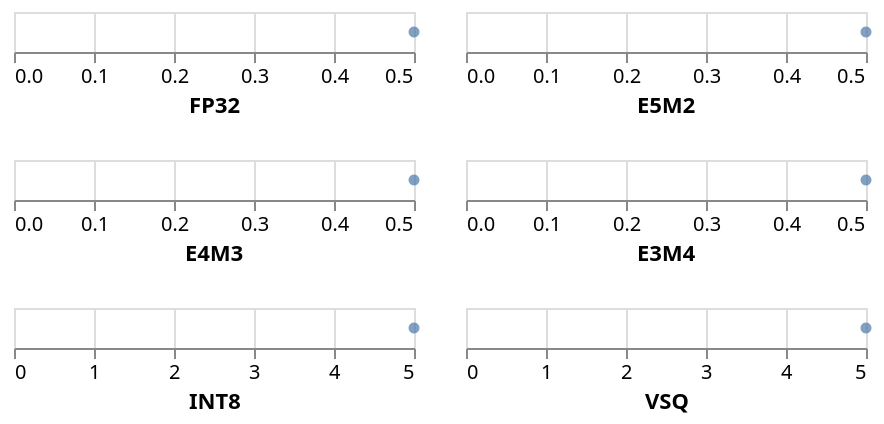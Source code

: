 {
  "$schema": "https://vega.github.io/schema/vega/v5.json",
  "background": "white",
  "padding": 5,
  "data": [
    {"name": "data_FP32", "values": [{"value": 0.5, "type_": "FP32"}]},
    {"name": "data_E5M2", "values": [{"value": 0.5, "type_": "E5M2"}]},
    {"name": "data_E4M3", "values": [{"value": 0.5, "type_": "E4M3"}]},
    {"name": "data_E3M4", "values": [{"value": 0.5, "type_": "E3M4"}]},
    {"name": "data_INT8", "values": [{"value": 5, "type_": "INT8"}]},
    {"name": "data_VSQ", "values": [{"value": 5, "type_": "VSQ"}]}
  ],
  "signals": [
    {"name": "childWidth", "value": 200},
    {"name": "childHeight", "value": 20},
    {"name": "point_color", "value": "#4c78a8"}
  ],
  "layout": {"padding": 20, "columns": 2, "bounds": "full", "align": "all"},
  "marks": [
    {
      "type": "group",
      "name": "child__FP32_group",
      "style": "cell",
      "encode": {
        "update": {
          "width": {"signal": "childWidth"},
          "height": {"signal": "childHeight"}
        }
      },
      "signals": [{"name": "height", "update": "childHeight"}],
      "marks": [
        {
          "name": "child__FP32_marks",
          "type": "symbol",
          "style": ["point"],
          "from": {"data": "data_FP32"},
          "encode": {
            "update": {
              "opacity": {"value": 0.7},
              "fill": {"signal": "point_color"},
              "ariaRoleDescription": {"value": "point"},
              "description": {
                "signal": "\"datum.type_: \" + (format(datum[\"value\"], \"\"))"
              },
              "x": {"scale": "child__FP32_x", "field": "value"},
              "y": {"signal": "childHeight", "mult": 0.5},
              "tooltip": [{"signal": "{\"value\":datum[\"value\"]}"}]
            }
          }
        }
      ],
      "axes": [
        {
          "scale": "child__FP32_x",
          "orient": "bottom",
          "grid": true,
          "tickCount": {"signal": "ceil(childWidth/40)"},
          "domain": false,
          "labels": false,
          "aria": false,
          "maxExtent": 0,
          "minExtent": 0,
          "ticks": false,
          "zindex": 0
        },
        {
          "scale": "child__FP32_x",
          "orient": "bottom",
          "grid": false,
          "title": "FP32",
          "labelFlush": true,
          "labelOverlap": true,
          "tickCount": {"signal": "ceil(childWidth/40)"},
          "zindex": 0
        }
      ]
    },
    {
      "type": "group",
      "name": "child__E5M2_group",
      "style": "cell",
      "encode": {
        "update": {
          "width": {"signal": "childWidth"},
          "height": {"signal": "childHeight"}
        }
      },
      "signals": [{"name": "height", "update": "childHeight"}],
      "marks": [
        {
          "name": "child__E5M2_marks",
          "type": "symbol",
          "style": ["point"],
          "from": {"data": "data_E5M2"},
          "encode": {
            "update": {
              "opacity": {"value": 0.7},
              "fill": {"signal": "point_color"},
              "ariaRoleDescription": {"value": "point"},
              "description": {
                "signal": "\"datum.type_: \" + (format(datum[\"value\"], \"\"))"
              },
              "x": {"scale": "child__E5M2_x", "field": "value"},
              "y": {"signal": "childHeight", "mult": 0.5},
              "tooltip": [{"signal": "{\"value\":datum[\"value\"]}"}]
            }
          }
        }
      ],
      "axes": [
        {
          "scale": "child__E5M2_x",
          "orient": "bottom",
          "grid": true,
          "tickCount": {"signal": "ceil(childWidth/40)"},
          "domain": false,
          "labels": false,
          "aria": false,
          "maxExtent": 0,
          "minExtent": 0,
          "ticks": false,
          "zindex": 0
        },
        {
          "scale": "child__E5M2_x",
          "orient": "bottom",
          "grid": false,
          "title": "E5M2",
          "labelFlush": true,
          "labelOverlap": true,
          "tickCount": {"signal": "ceil(childWidth/40)"},
          "zindex": 0
        }
      ]
    },
    {
      "type": "group",
      "name": "child__E4M3_group",
      "style": "cell",
      "encode": {
        "update": {
          "width": {"signal": "childWidth"},
          "height": {"signal": "childHeight"}
        }
      },
      "signals": [{"name": "height", "update": "childHeight"}],
      "marks": [
        {
          "name": "child__E4M3_marks",
          "type": "symbol",
          "style": ["point"],
          "from": {"data": "data_E4M3"},
          "encode": {
            "update": {
              "opacity": {"value": 0.7},
              "fill": {"signal": "point_color"},
              "ariaRoleDescription": {"value": "point"},
              "description": {
                "signal": "\"datum.type_: \" + (format(datum[\"value\"], \"\"))"
              },
              "x": {"scale": "child__E4M3_x", "field": "value"},
              "y": {"signal": "childHeight", "mult": 0.5},
              "tooltip": [{"signal": "{\"value\":datum[\"value\"]}"}]
            }
          }
        }
      ],
      "axes": [
        {
          "scale": "child__E4M3_x",
          "orient": "bottom",
          "grid": true,
          "tickCount": {"signal": "ceil(childWidth/40)"},
          "domain": false,
          "labels": false,
          "aria": false,
          "maxExtent": 0,
          "minExtent": 0,
          "ticks": false,
          "zindex": 0
        },
        {
          "scale": "child__E4M3_x",
          "orient": "bottom",
          "grid": false,
          "title": "E4M3",
          "labelFlush": true,
          "labelOverlap": true,
          "tickCount": {"signal": "ceil(childWidth/40)"},
          "zindex": 0
        }
      ]
    },
    {
      "type": "group",
      "name": "child__E3M4_group",
      "style": "cell",
      "encode": {
        "update": {
          "width": {"signal": "childWidth"},
          "height": {"signal": "childHeight"}
        }
      },
      "signals": [{"name": "height", "update": "childHeight"}],
      "marks": [
        {
          "name": "child__E3M4_marks",
          "type": "symbol",
          "style": ["point"],
          "from": {"data": "data_E3M4"},
          "encode": {
            "update": {
              "opacity": {"value": 0.7},
              "fill": {"signal": "point_color"},
              "ariaRoleDescription": {"value": "point"},
              "description": {
                "signal": "\"datum.type_: \" + (format(datum[\"value\"], \"\"))"
              },
              "x": {"scale": "child__E3M4_x", "field": "value"},
              "y": {"signal": "childHeight", "mult": 0.5},
              "tooltip": [{"signal": "{\"value\":datum[\"value\"]}"}]
            }
          }
        }
      ],
      "axes": [
        {
          "scale": "child__E3M4_x",
          "orient": "bottom",
          "grid": true,
          "tickCount": {"signal": "ceil(childWidth/40)"},
          "domain": false,
          "labels": false,
          "aria": false,
          "maxExtent": 0,
          "minExtent": 0,
          "ticks": false,
          "zindex": 0
        },
        {
          "scale": "child__E3M4_x",
          "orient": "bottom",
          "grid": false,
          "title": "E3M4",
          "labelFlush": true,
          "labelOverlap": true,
          "tickCount": {"signal": "ceil(childWidth/40)"},
          "zindex": 0
        }
      ]
    },
    {
      "type": "group",
      "name": "child__INT8_group",
      "style": "cell",
      "encode": {
        "update": {
          "width": {"signal": "childWidth"},
          "height": {"signal": "childHeight"}
        }
      },
      "signals": [{"name": "height", "update": "childHeight"}],
      "marks": [
        {
          "name": "child__INT8_marks",
          "type": "symbol",
          "style": ["point"],
          "from": {"data": "data_INT8"},
          "encode": {
            "update": {
              "opacity": {"value": 0.7},
              "fill": {"signal": "point_color"},
              "ariaRoleDescription": {"value": "point"},
              "description": {
                "signal": "\"datum.type_: \" + (format(datum[\"value\"], \"\"))"
              },
              "x": {"scale": "child__INT8_x", "field": "value"},
              "y": {"signal": "childHeight", "mult": 0.5},
              "tooltip": [{"signal": "{\"value\":datum[\"value\"]}"}]
            }
          }
        }
      ],
      "axes": [
        {
          "scale": "child__INT8_x",
          "orient": "bottom",
          "grid": true,
          "tickCount": {"signal": "ceil(childWidth/40)"},
          "domain": false,
          "labels": false,
          "aria": false,
          "maxExtent": 0,
          "minExtent": 0,
          "ticks": false,
          "zindex": 0
        },
        {
          "scale": "child__INT8_x",
          "orient": "bottom",
          "grid": false,
          "title": "INT8",
          "labelFlush": true,
          "labelOverlap": true,
          "tickCount": {"signal": "ceil(childWidth/40)"},
          "zindex": 0
        }
      ]
    },
    {
      "type": "group",
      "name": "child__VSQ_group",
      "style": "cell",
      "encode": {
        "update": {
          "width": {"signal": "childWidth"},
          "height": {"signal": "childHeight"}
        }
      },
      "signals": [{"name": "height", "update": "childHeight"}],
      "marks": [
        {
          "name": "child__VSQ_marks",
          "type": "symbol",
          "style": ["point"],
          "from": {"data": "data_VSQ"},
          "encode": {
            "update": {
              "opacity": {"value": 0.7},
              "fill": {"signal": "point_color"},
              "ariaRoleDescription": {"value": "point"},
              "description": {
                "signal": "\"datum.type_: \" + (format(datum[\"value\"], \"\"))"
              },
              "x": {"scale": "child__VSQ_x", "field": "value"},
              "y": {"signal": "childHeight", "mult": 0.5},
              "tooltip": [{"signal": "{\"value\":datum[\"value\"]}"}]
            }
          }
        }
      ],
      "axes": [
        {
          "scale": "child__VSQ_x",
          "orient": "bottom",
          "grid": true,
          "tickCount": {"signal": "ceil(childWidth/40)"},
          "domain": false,
          "labels": false,
          "aria": false,
          "maxExtent": 0,
          "minExtent": 0,
          "ticks": false,
          "zindex": 0
        },
        {
          "scale": "child__VSQ_x",
          "orient": "bottom",
          "grid": false,
          "title": "VSQ",
          "labelFlush": true,
          "labelOverlap": true,
          "tickCount": {"signal": "ceil(childWidth/40)"},
          "zindex": 0
        }
      ]
    }
  ],
  "scales": [
    {
      "name": "child__FP32_x",
      "type": "linear",
      "domain": {"data": "data_FP32", "field": "value"},
      "range": [0, {"signal": "childWidth"}],
      "nice": true,
      "zero": true
    },
    {
      "name": "child__E5M2_x",
      "type": "linear",
      "domain": {"data": "data_E5M2", "field": "value"},
      "range": [0, {"signal": "childWidth"}],
      "nice": true,
      "zero": true
    },
    {
      "name": "child__E4M3_x",
      "type": "linear",
      "domain": {"data": "data_E4M3", "field": "value"},
      "range": [0, {"signal": "childWidth"}],
      "nice": true,
      "zero": true
    },
    {
      "name": "child__E3M4_x",
      "type": "linear",
      "domain": {"data": "data_E3M4", "field": "value"},
      "range": [0, {"signal": "childWidth"}],
      "nice": true,
      "zero": true
    },
    {
      "name": "child__INT8_x",
      "type": "linear",
      "domain": {"data": "data_INT8", "field": "value"},
      "range": [0, {"signal": "childWidth"}],
      "nice": true,
      "zero": true
    },
    {
      "name": "child__VSQ_x",
      "type": "linear",
      "domain": {"data": "data_VSQ", "field": "value"},
      "range": [0, {"signal": "childWidth"}],
      "nice": true,
      "zero": true
    }
  ]
}
